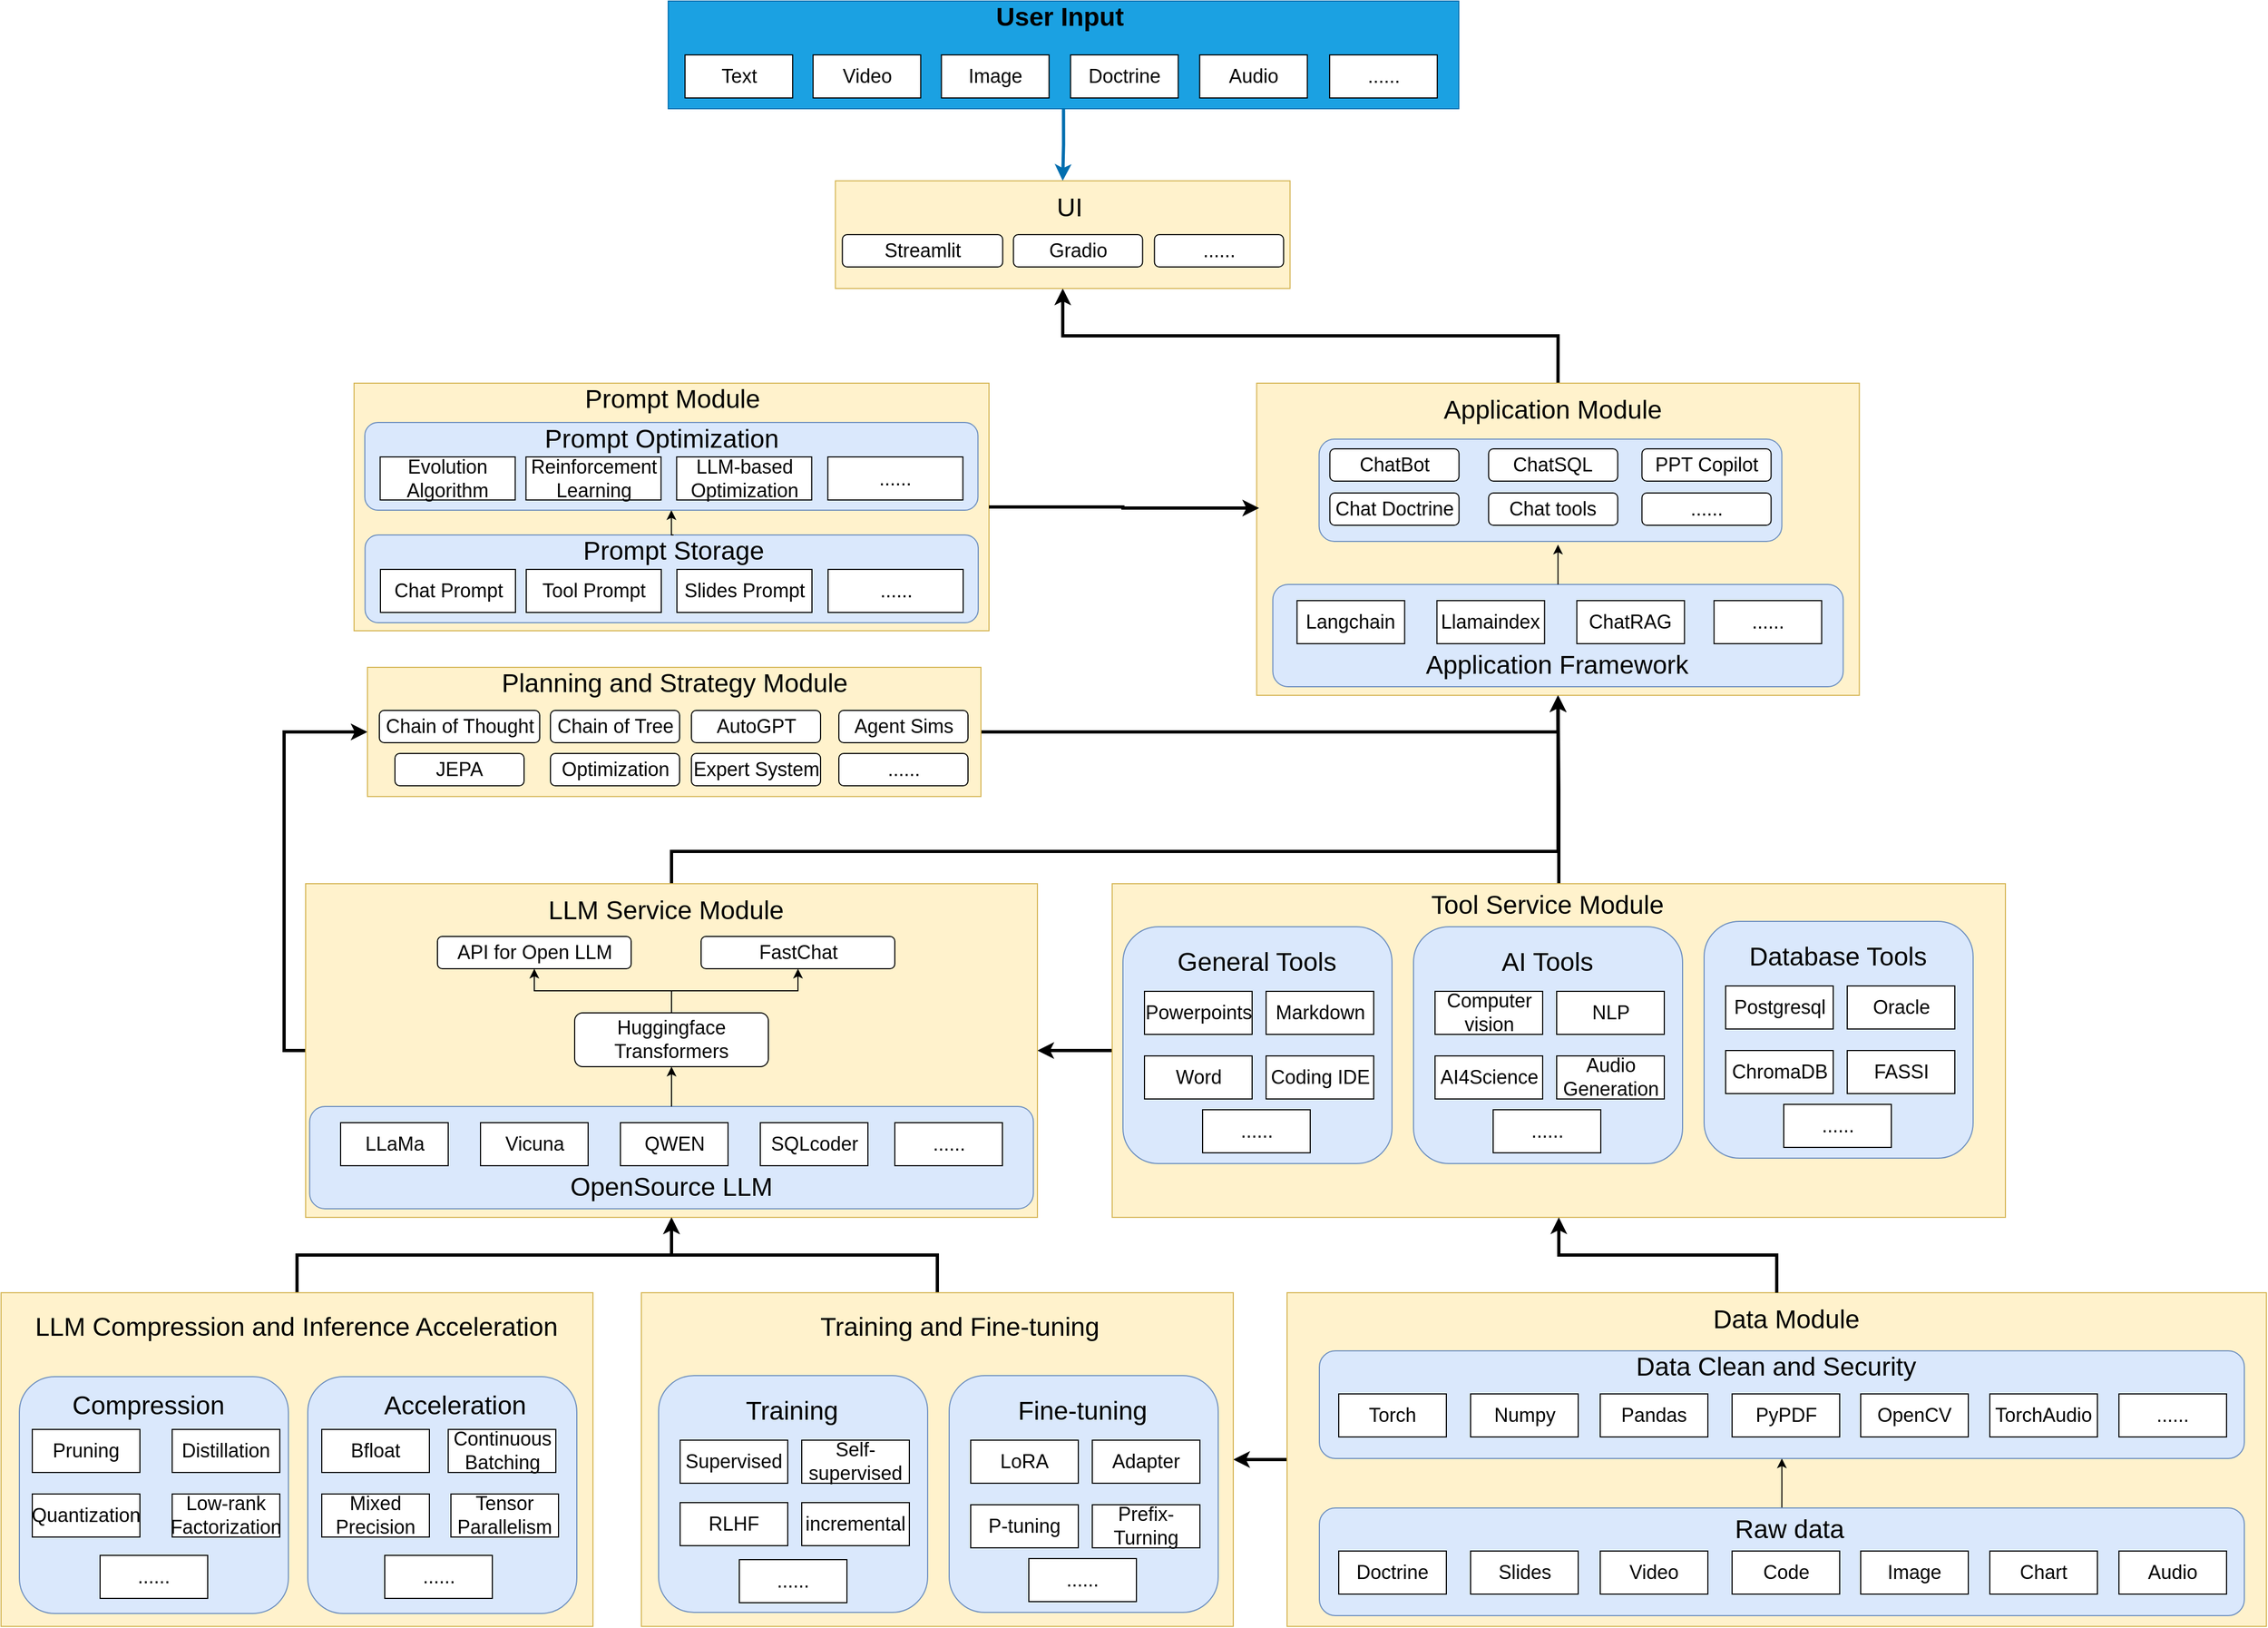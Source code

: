 <mxfile version="23.1.2" type="github">
  <diagram name="Page-1" id="74b105a0-9070-1c63-61bc-23e55f88626e">
    <mxGraphModel dx="4870" dy="3439" grid="1" gridSize="10" guides="1" tooltips="1" connect="1" arrows="1" fold="1" page="1" pageScale="1.5" pageWidth="1169" pageHeight="826" background="none" math="0" shadow="0">
      <root>
        <mxCell id="0" style=";html=1;" />
        <mxCell id="1" style=";html=1;" parent="0" />
        <mxCell id="ACV_3248lTwfBToLpWdP-65" style="edgeStyle=orthogonalEdgeStyle;rounded=0;orthogonalLoop=1;jettySize=auto;html=1;exitX=0.5;exitY=0;exitDx=0;exitDy=0;entryX=0.5;entryY=1;entryDx=0;entryDy=0;strokeWidth=3;" edge="1" parent="1" source="ACV_3248lTwfBToLpWdP-32" target="Xt9qdjApfpHrLMpdPrOk-26">
          <mxGeometry relative="1" as="geometry" />
        </mxCell>
        <mxCell id="ACV_3248lTwfBToLpWdP-32" value="" style="rounded=0;whiteSpace=wrap;html=1;fillColor=#fff2cc;strokeColor=#d6b656;" vertex="1" parent="1">
          <mxGeometry x="207" y="1120" width="550" height="310" as="geometry" />
        </mxCell>
        <mxCell id="ACV_3248lTwfBToLpWdP-61" value="" style="rounded=1;whiteSpace=wrap;html=1;fillColor=#dae8fc;strokeColor=#6c8ebf;" vertex="1" parent="1">
          <mxGeometry x="492" y="1198" width="250" height="220" as="geometry" />
        </mxCell>
        <mxCell id="ACV_3248lTwfBToLpWdP-59" value="" style="rounded=1;whiteSpace=wrap;html=1;fillColor=#dae8fc;strokeColor=#6c8ebf;" vertex="1" parent="1">
          <mxGeometry x="224" y="1198" width="250" height="220" as="geometry" />
        </mxCell>
        <mxCell id="ACV_3248lTwfBToLpWdP-60" value="&lt;font style=&quot;font-size: 24px;&quot;&gt;Compression&lt;/font&gt;" style="text;html=1;strokeColor=none;fillColor=none;align=center;verticalAlign=middle;whiteSpace=wrap;rounded=0;" vertex="1" parent="1">
          <mxGeometry x="251" y="1210" width="186" height="30" as="geometry" />
        </mxCell>
        <mxCell id="dG5a5I4tYh5ZI3J57kfK-214" style="edgeStyle=orthogonalEdgeStyle;rounded=0;orthogonalLoop=1;jettySize=auto;html=1;exitX=0.5;exitY=1;exitDx=0;exitDy=0;entryX=0.5;entryY=0;entryDx=0;entryDy=0;strokeWidth=3;fillColor=#1ba1e2;strokeColor=#006EAF;" parent="1" source="dG5a5I4tYh5ZI3J57kfK-210" target="dG5a5I4tYh5ZI3J57kfK-142" edge="1">
          <mxGeometry relative="1" as="geometry" />
        </mxCell>
        <mxCell id="dG5a5I4tYh5ZI3J57kfK-210" value="" style="rounded=0;whiteSpace=wrap;html=1;fillColor=#1ba1e2;strokeColor=#006EAF;fontColor=#ffffff;" parent="1" vertex="1">
          <mxGeometry x="826.94" y="-80" width="734.62" height="100" as="geometry" />
        </mxCell>
        <mxCell id="dG5a5I4tYh5ZI3J57kfK-162" value="" style="rounded=0;whiteSpace=wrap;html=1;fillColor=#fff2cc;strokeColor=#d6b656;" parent="1" vertex="1">
          <mxGeometry x="535.0" y="275" width="590" height="230" as="geometry" />
        </mxCell>
        <mxCell id="dG5a5I4tYh5ZI3J57kfK-176" value="" style="rounded=1;whiteSpace=wrap;html=1;fillColor=#dae8fc;strokeColor=#6c8ebf;" parent="1" vertex="1">
          <mxGeometry x="545.25" y="416" width="569.75" height="81.5" as="geometry" />
        </mxCell>
        <mxCell id="ACV_3248lTwfBToLpWdP-30" style="edgeStyle=orthogonalEdgeStyle;rounded=0;orthogonalLoop=1;jettySize=auto;html=1;exitX=0;exitY=0.5;exitDx=0;exitDy=0;entryX=1;entryY=0.5;entryDx=0;entryDy=0;strokeWidth=3;" edge="1" parent="1" source="dG5a5I4tYh5ZI3J57kfK-68" target="ACV_3248lTwfBToLpWdP-4">
          <mxGeometry relative="1" as="geometry" />
        </mxCell>
        <mxCell id="dG5a5I4tYh5ZI3J57kfK-68" value="" style="rounded=0;whiteSpace=wrap;html=1;fillColor=#fff2cc;strokeColor=#d6b656;" parent="1" vertex="1">
          <mxGeometry x="1402" y="1120" width="910" height="310" as="geometry" />
        </mxCell>
        <mxCell id="dG5a5I4tYh5ZI3J57kfK-102" style="edgeStyle=orthogonalEdgeStyle;rounded=0;orthogonalLoop=1;jettySize=auto;html=1;exitX=0.5;exitY=0;exitDx=0;exitDy=0;" parent="1" source="dG5a5I4tYh5ZI3J57kfK-91" target="dG5a5I4tYh5ZI3J57kfK-93" edge="1">
          <mxGeometry relative="1" as="geometry" />
        </mxCell>
        <mxCell id="dG5a5I4tYh5ZI3J57kfK-91" value="" style="rounded=1;whiteSpace=wrap;html=1;fillColor=#dae8fc;strokeColor=#6c8ebf;" parent="1" vertex="1">
          <mxGeometry x="1432" y="1320" width="859.5" height="100" as="geometry" />
        </mxCell>
        <mxCell id="dG5a5I4tYh5ZI3J57kfK-185" style="edgeStyle=orthogonalEdgeStyle;rounded=0;orthogonalLoop=1;jettySize=auto;html=1;exitX=0;exitY=0.5;exitDx=0;exitDy=0;entryX=1;entryY=0.5;entryDx=0;entryDy=0;strokeWidth=3;" parent="1" source="dG5a5I4tYh5ZI3J57kfK-27" target="Xt9qdjApfpHrLMpdPrOk-26" edge="1">
          <mxGeometry relative="1" as="geometry" />
        </mxCell>
        <mxCell id="dG5a5I4tYh5ZI3J57kfK-188" style="edgeStyle=orthogonalEdgeStyle;rounded=0;orthogonalLoop=1;jettySize=auto;html=1;exitX=0.5;exitY=0;exitDx=0;exitDy=0;entryX=0.5;entryY=1;entryDx=0;entryDy=0;strokeWidth=3;" parent="1" source="dG5a5I4tYh5ZI3J57kfK-27" target="dG5a5I4tYh5ZI3J57kfK-1" edge="1">
          <mxGeometry relative="1" as="geometry">
            <mxPoint x="828.621" y="590" as="targetPoint" />
          </mxGeometry>
        </mxCell>
        <mxCell id="dG5a5I4tYh5ZI3J57kfK-27" value="" style="rounded=0;whiteSpace=wrap;html=1;fillColor=#fff2cc;strokeColor=#d6b656;" parent="1" vertex="1">
          <mxGeometry x="1239.5" y="740" width="830" height="310" as="geometry" />
        </mxCell>
        <mxCell id="dG5a5I4tYh5ZI3J57kfK-51" value="" style="rounded=1;whiteSpace=wrap;html=1;fillColor=#dae8fc;strokeColor=#6c8ebf;" parent="1" vertex="1">
          <mxGeometry x="1249.5" y="780" width="250" height="220" as="geometry" />
        </mxCell>
        <mxCell id="dG5a5I4tYh5ZI3J57kfK-194" style="edgeStyle=orthogonalEdgeStyle;rounded=0;orthogonalLoop=1;jettySize=auto;html=1;exitX=0.5;exitY=0;exitDx=0;exitDy=0;strokeWidth=3;" parent="1" source="dG5a5I4tYh5ZI3J57kfK-1" target="dG5a5I4tYh5ZI3J57kfK-142" edge="1">
          <mxGeometry relative="1" as="geometry" />
        </mxCell>
        <mxCell id="dG5a5I4tYh5ZI3J57kfK-1" value="" style="rounded=0;whiteSpace=wrap;html=1;fillColor=#fff2cc;strokeColor=#d6b656;" parent="1" vertex="1">
          <mxGeometry x="1373.75" y="275" width="560" height="290" as="geometry" />
        </mxCell>
        <mxCell id="dG5a5I4tYh5ZI3J57kfK-22" value="" style="rounded=1;whiteSpace=wrap;html=1;fillColor=#dae8fc;strokeColor=#6c8ebf;" parent="1" vertex="1">
          <mxGeometry x="1431.75" y="327" width="430" height="95" as="geometry" />
        </mxCell>
        <mxCell id="dG5a5I4tYh5ZI3J57kfK-187" style="edgeStyle=orthogonalEdgeStyle;rounded=0;orthogonalLoop=1;jettySize=auto;html=1;exitX=0.5;exitY=0;exitDx=0;exitDy=0;entryX=0.5;entryY=1;entryDx=0;entryDy=0;strokeWidth=3;" parent="1" source="Xt9qdjApfpHrLMpdPrOk-26" target="dG5a5I4tYh5ZI3J57kfK-1" edge="1">
          <mxGeometry relative="1" as="geometry">
            <Array as="points">
              <mxPoint x="830" y="710" />
              <mxPoint x="1654" y="710" />
            </Array>
          </mxGeometry>
        </mxCell>
        <mxCell id="dG5a5I4tYh5ZI3J57kfK-192" style="edgeStyle=orthogonalEdgeStyle;rounded=0;orthogonalLoop=1;jettySize=auto;html=1;exitX=0;exitY=0.5;exitDx=0;exitDy=0;entryX=0;entryY=0.5;entryDx=0;entryDy=0;strokeWidth=3;" parent="1" source="Xt9qdjApfpHrLMpdPrOk-26" target="dG5a5I4tYh5ZI3J57kfK-121" edge="1">
          <mxGeometry relative="1" as="geometry" />
        </mxCell>
        <mxCell id="Xt9qdjApfpHrLMpdPrOk-26" value="" style="rounded=0;whiteSpace=wrap;html=1;fillColor=#fff2cc;strokeColor=#d6b656;" parent="1" vertex="1">
          <mxGeometry x="490" y="740" width="680" height="310" as="geometry" />
        </mxCell>
        <mxCell id="Xt9qdjApfpHrLMpdPrOk-20" value="" style="rounded=1;whiteSpace=wrap;html=1;fillColor=#dae8fc;strokeColor=#6c8ebf;" parent="1" vertex="1">
          <mxGeometry x="493.75" y="947" width="672.5" height="95" as="geometry" />
        </mxCell>
        <mxCell id="Xt9qdjApfpHrLMpdPrOk-1" value="&lt;font style=&quot;font-size: 18px;&quot;&gt;API for Open LLM&lt;/font&gt;" style="rounded=1;whiteSpace=wrap;html=1;" parent="1" vertex="1">
          <mxGeometry x="612.5" y="789" width="180" height="30" as="geometry" />
        </mxCell>
        <mxCell id="Xt9qdjApfpHrLMpdPrOk-6" value="&lt;font style=&quot;font-size: 18px;&quot;&gt;FastChat&lt;/font&gt;" style="rounded=1;whiteSpace=wrap;html=1;" parent="1" vertex="1">
          <mxGeometry x="857.5" y="789" width="180" height="30" as="geometry" />
        </mxCell>
        <mxCell id="dG5a5I4tYh5ZI3J57kfK-23" style="edgeStyle=orthogonalEdgeStyle;rounded=0;orthogonalLoop=1;jettySize=auto;html=1;exitX=0.5;exitY=0;exitDx=0;exitDy=0;" parent="1" source="Xt9qdjApfpHrLMpdPrOk-8" target="Xt9qdjApfpHrLMpdPrOk-1" edge="1">
          <mxGeometry relative="1" as="geometry" />
        </mxCell>
        <mxCell id="dG5a5I4tYh5ZI3J57kfK-24" style="edgeStyle=orthogonalEdgeStyle;rounded=0;orthogonalLoop=1;jettySize=auto;html=1;exitX=0.5;exitY=0;exitDx=0;exitDy=0;" parent="1" source="Xt9qdjApfpHrLMpdPrOk-8" target="Xt9qdjApfpHrLMpdPrOk-6" edge="1">
          <mxGeometry relative="1" as="geometry" />
        </mxCell>
        <mxCell id="Xt9qdjApfpHrLMpdPrOk-8" value="&lt;span style=&quot;font-size: 18px;&quot;&gt;Huggingface&lt;br&gt;Transformers&lt;br&gt;&lt;/span&gt;" style="rounded=1;whiteSpace=wrap;html=1;" parent="1" vertex="1">
          <mxGeometry x="740" y="860" width="180" height="50" as="geometry" />
        </mxCell>
        <mxCell id="Xt9qdjApfpHrLMpdPrOk-9" value="&lt;font style=&quot;font-size: 18px;&quot;&gt;LLaMa&lt;/font&gt;" style="rounded=0;whiteSpace=wrap;html=1;" parent="1" vertex="1">
          <mxGeometry x="522.5" y="962" width="100" height="40" as="geometry" />
        </mxCell>
        <mxCell id="Xt9qdjApfpHrLMpdPrOk-10" value="&lt;font style=&quot;font-size: 18px;&quot;&gt;Vicuna&lt;/font&gt;" style="rounded=0;whiteSpace=wrap;html=1;" parent="1" vertex="1">
          <mxGeometry x="652.5" y="962" width="100" height="40" as="geometry" />
        </mxCell>
        <mxCell id="Xt9qdjApfpHrLMpdPrOk-11" value="&lt;font style=&quot;font-size: 18px;&quot;&gt;QWEN&lt;/font&gt;" style="rounded=0;whiteSpace=wrap;html=1;" parent="1" vertex="1">
          <mxGeometry x="782.5" y="962" width="100" height="40" as="geometry" />
        </mxCell>
        <mxCell id="Xt9qdjApfpHrLMpdPrOk-12" value="&lt;span style=&quot;font-size: 18px;&quot;&gt;SQLcoder&lt;/span&gt;" style="rounded=0;whiteSpace=wrap;html=1;" parent="1" vertex="1">
          <mxGeometry x="912.5" y="962" width="100" height="40" as="geometry" />
        </mxCell>
        <mxCell id="Xt9qdjApfpHrLMpdPrOk-13" value="&lt;span style=&quot;font-size: 18px;&quot;&gt;......&lt;/span&gt;" style="rounded=0;whiteSpace=wrap;html=1;" parent="1" vertex="1">
          <mxGeometry x="1037.5" y="962" width="100" height="40" as="geometry" />
        </mxCell>
        <mxCell id="Xt9qdjApfpHrLMpdPrOk-21" value="&lt;font style=&quot;font-size: 24px;&quot;&gt;OpenSource LLM&lt;/font&gt;" style="text;html=1;strokeColor=none;fillColor=none;align=center;verticalAlign=middle;whiteSpace=wrap;rounded=0;" parent="1" vertex="1">
          <mxGeometry x="710" y="1012" width="240" height="20" as="geometry" />
        </mxCell>
        <mxCell id="Xt9qdjApfpHrLMpdPrOk-22" value="" style="endArrow=classic;html=1;rounded=0;entryX=0.5;entryY=1;entryDx=0;entryDy=0;exitX=0.5;exitY=0;exitDx=0;exitDy=0;" parent="1" source="Xt9qdjApfpHrLMpdPrOk-20" target="Xt9qdjApfpHrLMpdPrOk-8" edge="1">
          <mxGeometry width="50" height="50" relative="1" as="geometry">
            <mxPoint x="860" y="750" as="sourcePoint" />
            <mxPoint x="910" y="700" as="targetPoint" />
          </mxGeometry>
        </mxCell>
        <mxCell id="Xt9qdjApfpHrLMpdPrOk-25" value="&lt;font style=&quot;font-size: 24px;&quot;&gt;LLM Service Module&lt;/font&gt;" style="text;html=1;strokeColor=none;fillColor=none;align=center;verticalAlign=middle;whiteSpace=wrap;rounded=0;" parent="1" vertex="1">
          <mxGeometry x="690" y="750" width="270" height="30" as="geometry" />
        </mxCell>
        <mxCell id="dG5a5I4tYh5ZI3J57kfK-2" value="" style="rounded=1;whiteSpace=wrap;html=1;fillColor=#dae8fc;strokeColor=#6c8ebf;" parent="1" vertex="1">
          <mxGeometry x="1388.75" y="462" width="530" height="95" as="geometry" />
        </mxCell>
        <mxCell id="dG5a5I4tYh5ZI3J57kfK-4" value="&lt;font style=&quot;font-size: 18px;&quot;&gt;ChatBot&lt;/font&gt;" style="rounded=1;whiteSpace=wrap;html=1;" parent="1" vertex="1">
          <mxGeometry x="1441.75" y="336" width="120" height="30" as="geometry" />
        </mxCell>
        <mxCell id="dG5a5I4tYh5ZI3J57kfK-6" value="&lt;font style=&quot;font-size: 18px;&quot;&gt;Langchain&lt;/font&gt;" style="rounded=0;whiteSpace=wrap;html=1;" parent="1" vertex="1">
          <mxGeometry x="1411.25" y="477" width="100" height="40" as="geometry" />
        </mxCell>
        <mxCell id="dG5a5I4tYh5ZI3J57kfK-7" value="&lt;font style=&quot;font-size: 18px;&quot;&gt;Llamaindex&lt;/font&gt;" style="rounded=0;whiteSpace=wrap;html=1;" parent="1" vertex="1">
          <mxGeometry x="1541.25" y="477" width="100" height="40" as="geometry" />
        </mxCell>
        <mxCell id="dG5a5I4tYh5ZI3J57kfK-8" value="&lt;span style=&quot;font-size: 18px;&quot;&gt;ChatRAG&lt;/span&gt;" style="rounded=0;whiteSpace=wrap;html=1;" parent="1" vertex="1">
          <mxGeometry x="1671.25" y="477" width="100" height="40" as="geometry" />
        </mxCell>
        <mxCell id="dG5a5I4tYh5ZI3J57kfK-10" value="&lt;span style=&quot;font-size: 18px;&quot;&gt;......&lt;/span&gt;" style="rounded=0;whiteSpace=wrap;html=1;" parent="1" vertex="1">
          <mxGeometry x="1798.75" y="477" width="100" height="40" as="geometry" />
        </mxCell>
        <mxCell id="dG5a5I4tYh5ZI3J57kfK-11" value="&lt;span style=&quot;font-size: 24px;&quot;&gt;Application Framework&lt;/span&gt;" style="text;html=1;strokeColor=none;fillColor=none;align=center;verticalAlign=middle;whiteSpace=wrap;rounded=0;" parent="1" vertex="1">
          <mxGeometry x="1517.75" y="527" width="270" height="20" as="geometry" />
        </mxCell>
        <mxCell id="dG5a5I4tYh5ZI3J57kfK-12" value="" style="endArrow=classic;html=1;rounded=0;entryX=0.5;entryY=1;entryDx=0;entryDy=0;exitX=0.5;exitY=0;exitDx=0;exitDy=0;" parent="1" source="dG5a5I4tYh5ZI3J57kfK-2" edge="1">
          <mxGeometry width="50" height="50" relative="1" as="geometry">
            <mxPoint x="1683.75" y="265" as="sourcePoint" />
            <mxPoint x="1653.75" y="425.0" as="targetPoint" />
          </mxGeometry>
        </mxCell>
        <mxCell id="dG5a5I4tYh5ZI3J57kfK-15" value="&lt;font style=&quot;font-size: 24px;&quot;&gt;Application Module&lt;/font&gt;" style="text;html=1;strokeColor=none;fillColor=none;align=center;verticalAlign=middle;whiteSpace=wrap;rounded=0;" parent="1" vertex="1">
          <mxGeometry x="1514.25" y="285" width="270" height="30" as="geometry" />
        </mxCell>
        <mxCell id="dG5a5I4tYh5ZI3J57kfK-17" value="&lt;font style=&quot;font-size: 18px;&quot;&gt;ChatSQL&lt;/font&gt;" style="rounded=1;whiteSpace=wrap;html=1;" parent="1" vertex="1">
          <mxGeometry x="1589.25" y="336" width="120" height="30" as="geometry" />
        </mxCell>
        <mxCell id="dG5a5I4tYh5ZI3J57kfK-18" value="&lt;font style=&quot;font-size: 18px;&quot;&gt;PPT Copilot&lt;/font&gt;" style="rounded=1;whiteSpace=wrap;html=1;" parent="1" vertex="1">
          <mxGeometry x="1731.75" y="336" width="120" height="30" as="geometry" />
        </mxCell>
        <mxCell id="dG5a5I4tYh5ZI3J57kfK-19" value="&lt;font style=&quot;font-size: 18px;&quot;&gt;Chat Doctrine&lt;/font&gt;" style="rounded=1;whiteSpace=wrap;html=1;" parent="1" vertex="1">
          <mxGeometry x="1441.75" y="377" width="120" height="30" as="geometry" />
        </mxCell>
        <mxCell id="dG5a5I4tYh5ZI3J57kfK-20" value="&lt;span style=&quot;font-size: 18px;&quot;&gt;Chat tools&lt;/span&gt;" style="rounded=1;whiteSpace=wrap;html=1;" parent="1" vertex="1">
          <mxGeometry x="1589.25" y="377" width="120" height="30" as="geometry" />
        </mxCell>
        <mxCell id="dG5a5I4tYh5ZI3J57kfK-21" value="&lt;span style=&quot;font-size: 18px;&quot;&gt;......&lt;/span&gt;" style="rounded=1;whiteSpace=wrap;html=1;" parent="1" vertex="1">
          <mxGeometry x="1731.75" y="377" width="120" height="30" as="geometry" />
        </mxCell>
        <mxCell id="dG5a5I4tYh5ZI3J57kfK-34" value="&lt;font style=&quot;font-size: 18px;&quot;&gt;Powerpoints&lt;/font&gt;" style="rounded=0;whiteSpace=wrap;html=1;" parent="1" vertex="1">
          <mxGeometry x="1269.5" y="840" width="100" height="40" as="geometry" />
        </mxCell>
        <mxCell id="dG5a5I4tYh5ZI3J57kfK-41" value="&lt;span style=&quot;font-size: 24px;&quot;&gt;Tool Service Module&lt;/span&gt;" style="text;html=1;strokeColor=none;fillColor=none;align=center;verticalAlign=middle;whiteSpace=wrap;rounded=0;" parent="1" vertex="1">
          <mxGeometry x="1508.5" y="745" width="270" height="30" as="geometry" />
        </mxCell>
        <mxCell id="dG5a5I4tYh5ZI3J57kfK-42" value="&lt;font style=&quot;font-size: 18px;&quot;&gt;Markdown&lt;/font&gt;" style="rounded=0;whiteSpace=wrap;html=1;" parent="1" vertex="1">
          <mxGeometry x="1382.5" y="840" width="100" height="40" as="geometry" />
        </mxCell>
        <mxCell id="dG5a5I4tYh5ZI3J57kfK-43" value="&lt;font style=&quot;font-size: 18px;&quot;&gt;Coding IDE&lt;/font&gt;" style="rounded=0;whiteSpace=wrap;html=1;" parent="1" vertex="1">
          <mxGeometry x="1382.5" y="900" width="100" height="40" as="geometry" />
        </mxCell>
        <mxCell id="dG5a5I4tYh5ZI3J57kfK-44" value="&lt;span style=&quot;font-size: 18px;&quot;&gt;Word&lt;/span&gt;" style="rounded=0;whiteSpace=wrap;html=1;" parent="1" vertex="1">
          <mxGeometry x="1269.5" y="900" width="100" height="40" as="geometry" />
        </mxCell>
        <mxCell id="dG5a5I4tYh5ZI3J57kfK-45" value="&lt;span style=&quot;font-size: 18px;&quot;&gt;......&lt;/span&gt;" style="rounded=0;whiteSpace=wrap;html=1;" parent="1" vertex="1">
          <mxGeometry x="1323.5" y="950" width="100" height="40" as="geometry" />
        </mxCell>
        <mxCell id="dG5a5I4tYh5ZI3J57kfK-53" value="&lt;font style=&quot;font-size: 24px;&quot;&gt;General Tools&lt;/font&gt;" style="text;html=1;strokeColor=none;fillColor=none;align=center;verticalAlign=middle;whiteSpace=wrap;rounded=0;" parent="1" vertex="1">
          <mxGeometry x="1280.5" y="798" width="186" height="30" as="geometry" />
        </mxCell>
        <mxCell id="dG5a5I4tYh5ZI3J57kfK-54" value="" style="rounded=1;whiteSpace=wrap;html=1;fillColor=#dae8fc;strokeColor=#6c8ebf;" parent="1" vertex="1">
          <mxGeometry x="1519.5" y="780" width="250" height="220" as="geometry" />
        </mxCell>
        <mxCell id="dG5a5I4tYh5ZI3J57kfK-55" value="&lt;span style=&quot;font-size: 18px;&quot;&gt;Computer vision&lt;/span&gt;" style="rounded=0;whiteSpace=wrap;html=1;" parent="1" vertex="1">
          <mxGeometry x="1539.5" y="840" width="100" height="40" as="geometry" />
        </mxCell>
        <mxCell id="dG5a5I4tYh5ZI3J57kfK-56" value="&lt;font style=&quot;font-size: 18px;&quot;&gt;NLP&lt;/font&gt;" style="rounded=0;whiteSpace=wrap;html=1;" parent="1" vertex="1">
          <mxGeometry x="1652.5" y="840" width="100" height="40" as="geometry" />
        </mxCell>
        <mxCell id="dG5a5I4tYh5ZI3J57kfK-57" value="&lt;font style=&quot;font-size: 18px;&quot;&gt;Audio Generation&lt;/font&gt;" style="rounded=0;whiteSpace=wrap;html=1;" parent="1" vertex="1">
          <mxGeometry x="1652.5" y="900" width="100" height="40" as="geometry" />
        </mxCell>
        <mxCell id="dG5a5I4tYh5ZI3J57kfK-58" value="&lt;span style=&quot;font-size: 18px;&quot;&gt;AI4Science&lt;/span&gt;" style="rounded=0;whiteSpace=wrap;html=1;" parent="1" vertex="1">
          <mxGeometry x="1539.5" y="900" width="100" height="40" as="geometry" />
        </mxCell>
        <mxCell id="dG5a5I4tYh5ZI3J57kfK-59" value="&lt;span style=&quot;font-size: 18px;&quot;&gt;......&lt;/span&gt;" style="rounded=0;whiteSpace=wrap;html=1;" parent="1" vertex="1">
          <mxGeometry x="1593.5" y="950" width="100" height="40" as="geometry" />
        </mxCell>
        <mxCell id="dG5a5I4tYh5ZI3J57kfK-60" value="&lt;font style=&quot;font-size: 24px;&quot;&gt;AI Tools&lt;/font&gt;" style="text;html=1;strokeColor=none;fillColor=none;align=center;verticalAlign=middle;whiteSpace=wrap;rounded=0;" parent="1" vertex="1">
          <mxGeometry x="1550.5" y="798" width="186" height="30" as="geometry" />
        </mxCell>
        <mxCell id="dG5a5I4tYh5ZI3J57kfK-61" value="" style="rounded=1;whiteSpace=wrap;html=1;fillColor=#dae8fc;strokeColor=#6c8ebf;" parent="1" vertex="1">
          <mxGeometry x="1789.5" y="775" width="250" height="220" as="geometry" />
        </mxCell>
        <mxCell id="dG5a5I4tYh5ZI3J57kfK-62" value="&lt;span style=&quot;font-size: 18px;&quot;&gt;Postgresql&lt;/span&gt;" style="rounded=0;whiteSpace=wrap;html=1;" parent="1" vertex="1">
          <mxGeometry x="1809.5" y="835" width="100" height="40" as="geometry" />
        </mxCell>
        <mxCell id="dG5a5I4tYh5ZI3J57kfK-63" value="&lt;span style=&quot;font-size: 18px;&quot;&gt;Oracle&lt;/span&gt;" style="rounded=0;whiteSpace=wrap;html=1;" parent="1" vertex="1">
          <mxGeometry x="1922.5" y="835" width="100" height="40" as="geometry" />
        </mxCell>
        <mxCell id="dG5a5I4tYh5ZI3J57kfK-64" value="&lt;span style=&quot;font-size: 18px;&quot;&gt;FASSI&lt;/span&gt;" style="rounded=0;whiteSpace=wrap;html=1;" parent="1" vertex="1">
          <mxGeometry x="1922.5" y="895" width="100" height="40" as="geometry" />
        </mxCell>
        <mxCell id="dG5a5I4tYh5ZI3J57kfK-65" value="&lt;span style=&quot;font-size: 18px;&quot;&gt;ChromaDB&lt;/span&gt;" style="rounded=0;whiteSpace=wrap;html=1;" parent="1" vertex="1">
          <mxGeometry x="1809.5" y="895" width="100" height="40" as="geometry" />
        </mxCell>
        <mxCell id="dG5a5I4tYh5ZI3J57kfK-66" value="&lt;span style=&quot;font-size: 18px;&quot;&gt;......&lt;/span&gt;" style="rounded=0;whiteSpace=wrap;html=1;" parent="1" vertex="1">
          <mxGeometry x="1863.5" y="945" width="100" height="40" as="geometry" />
        </mxCell>
        <mxCell id="dG5a5I4tYh5ZI3J57kfK-67" value="&lt;font style=&quot;font-size: 24px;&quot;&gt;Database Tools&lt;/font&gt;" style="text;html=1;strokeColor=none;fillColor=none;align=center;verticalAlign=middle;whiteSpace=wrap;rounded=0;" parent="1" vertex="1">
          <mxGeometry x="1820.5" y="793" width="186" height="30" as="geometry" />
        </mxCell>
        <mxCell id="dG5a5I4tYh5ZI3J57kfK-78" value="&lt;font style=&quot;font-size: 24px;&quot;&gt;Data Module&lt;/font&gt;" style="text;html=1;strokeColor=none;fillColor=none;align=center;verticalAlign=middle;whiteSpace=wrap;rounded=0;" parent="1" vertex="1">
          <mxGeometry x="1730.5" y="1130" width="270" height="30" as="geometry" />
        </mxCell>
        <mxCell id="dG5a5I4tYh5ZI3J57kfK-84" value="&lt;span style=&quot;font-size: 18px;&quot;&gt;Doctrine&lt;/span&gt;" style="rounded=0;whiteSpace=wrap;html=1;" parent="1" vertex="1">
          <mxGeometry x="1450" y="1360" width="100" height="40" as="geometry" />
        </mxCell>
        <mxCell id="dG5a5I4tYh5ZI3J57kfK-85" value="&lt;span style=&quot;font-size: 18px;&quot;&gt;Slides&lt;/span&gt;" style="rounded=0;whiteSpace=wrap;html=1;" parent="1" vertex="1">
          <mxGeometry x="1572.5" y="1360" width="100" height="40" as="geometry" />
        </mxCell>
        <mxCell id="dG5a5I4tYh5ZI3J57kfK-86" value="&lt;span style=&quot;font-size: 18px;&quot;&gt;Video&lt;/span&gt;" style="rounded=0;whiteSpace=wrap;html=1;" parent="1" vertex="1">
          <mxGeometry x="1693" y="1360" width="100" height="40" as="geometry" />
        </mxCell>
        <mxCell id="dG5a5I4tYh5ZI3J57kfK-87" value="&lt;span style=&quot;font-size: 18px;&quot;&gt;Code&lt;/span&gt;" style="rounded=0;whiteSpace=wrap;html=1;" parent="1" vertex="1">
          <mxGeometry x="1815.5" y="1360" width="100" height="40" as="geometry" />
        </mxCell>
        <mxCell id="dG5a5I4tYh5ZI3J57kfK-88" value="&lt;span style=&quot;font-size: 18px;&quot;&gt;Image&lt;/span&gt;" style="rounded=0;whiteSpace=wrap;html=1;" parent="1" vertex="1">
          <mxGeometry x="1935" y="1360" width="100" height="40" as="geometry" />
        </mxCell>
        <mxCell id="dG5a5I4tYh5ZI3J57kfK-89" value="&lt;span style=&quot;font-size: 18px;&quot;&gt;Chart&lt;/span&gt;" style="rounded=0;whiteSpace=wrap;html=1;" parent="1" vertex="1">
          <mxGeometry x="2055" y="1360" width="100" height="40" as="geometry" />
        </mxCell>
        <mxCell id="dG5a5I4tYh5ZI3J57kfK-90" value="&lt;span style=&quot;font-size: 18px;&quot;&gt;Audio&lt;/span&gt;" style="rounded=0;whiteSpace=wrap;html=1;" parent="1" vertex="1">
          <mxGeometry x="2175" y="1360" width="100" height="40" as="geometry" />
        </mxCell>
        <mxCell id="dG5a5I4tYh5ZI3J57kfK-92" value="&lt;font style=&quot;font-size: 24px;&quot;&gt;Raw data&lt;/font&gt;" style="text;html=1;strokeColor=none;fillColor=none;align=center;verticalAlign=middle;whiteSpace=wrap;rounded=0;" parent="1" vertex="1">
          <mxGeometry x="1805.5" y="1325" width="126" height="30" as="geometry" />
        </mxCell>
        <mxCell id="dG5a5I4tYh5ZI3J57kfK-93" value="" style="rounded=1;whiteSpace=wrap;html=1;fillColor=#dae8fc;strokeColor=#6c8ebf;" parent="1" vertex="1">
          <mxGeometry x="1432" y="1174" width="859.5" height="100" as="geometry" />
        </mxCell>
        <mxCell id="dG5a5I4tYh5ZI3J57kfK-94" value="&lt;span style=&quot;font-size: 18px;&quot;&gt;Torch&lt;/span&gt;" style="rounded=0;whiteSpace=wrap;html=1;" parent="1" vertex="1">
          <mxGeometry x="1450" y="1214" width="100" height="40" as="geometry" />
        </mxCell>
        <mxCell id="dG5a5I4tYh5ZI3J57kfK-95" value="&lt;span style=&quot;font-size: 18px;&quot;&gt;Numpy&lt;/span&gt;" style="rounded=0;whiteSpace=wrap;html=1;" parent="1" vertex="1">
          <mxGeometry x="1572.5" y="1214" width="100" height="40" as="geometry" />
        </mxCell>
        <mxCell id="dG5a5I4tYh5ZI3J57kfK-96" value="&lt;span style=&quot;font-size: 18px;&quot;&gt;Pandas&lt;/span&gt;" style="rounded=0;whiteSpace=wrap;html=1;" parent="1" vertex="1">
          <mxGeometry x="1693" y="1214" width="100" height="40" as="geometry" />
        </mxCell>
        <mxCell id="dG5a5I4tYh5ZI3J57kfK-97" value="&lt;span style=&quot;font-size: 18px;&quot;&gt;PyPDF&lt;/span&gt;" style="rounded=0;whiteSpace=wrap;html=1;" parent="1" vertex="1">
          <mxGeometry x="1815.5" y="1214" width="100" height="40" as="geometry" />
        </mxCell>
        <mxCell id="dG5a5I4tYh5ZI3J57kfK-98" value="&lt;span style=&quot;font-size: 18px;&quot;&gt;OpenCV&lt;/span&gt;" style="rounded=0;whiteSpace=wrap;html=1;" parent="1" vertex="1">
          <mxGeometry x="1935" y="1214" width="100" height="40" as="geometry" />
        </mxCell>
        <mxCell id="dG5a5I4tYh5ZI3J57kfK-99" value="&lt;span style=&quot;font-size: 18px;&quot;&gt;TorchAudio&lt;/span&gt;" style="rounded=0;whiteSpace=wrap;html=1;" parent="1" vertex="1">
          <mxGeometry x="2055" y="1214" width="100" height="40" as="geometry" />
        </mxCell>
        <mxCell id="dG5a5I4tYh5ZI3J57kfK-100" value="&lt;span style=&quot;font-size: 18px;&quot;&gt;......&lt;/span&gt;" style="rounded=0;whiteSpace=wrap;html=1;" parent="1" vertex="1">
          <mxGeometry x="2175" y="1214" width="100" height="40" as="geometry" />
        </mxCell>
        <mxCell id="dG5a5I4tYh5ZI3J57kfK-101" value="&lt;font style=&quot;font-size: 24px;&quot;&gt;Data Clean and Security&lt;/font&gt;" style="text;html=1;strokeColor=none;fillColor=none;align=center;verticalAlign=middle;whiteSpace=wrap;rounded=0;" parent="1" vertex="1">
          <mxGeometry x="1723" y="1174" width="266.5" height="30" as="geometry" />
        </mxCell>
        <mxCell id="ACV_3248lTwfBToLpWdP-1" style="edgeStyle=orthogonalEdgeStyle;rounded=0;orthogonalLoop=1;jettySize=auto;html=1;exitX=1;exitY=0.5;exitDx=0;exitDy=0;entryX=0.5;entryY=1;entryDx=0;entryDy=0;strokeWidth=3;" edge="1" parent="1" source="dG5a5I4tYh5ZI3J57kfK-121" target="dG5a5I4tYh5ZI3J57kfK-1">
          <mxGeometry relative="1" as="geometry" />
        </mxCell>
        <mxCell id="dG5a5I4tYh5ZI3J57kfK-121" value="" style="rounded=0;whiteSpace=wrap;html=1;fillColor=#fff2cc;strokeColor=#d6b656;" parent="1" vertex="1">
          <mxGeometry x="547.5" y="539" width="570" height="120" as="geometry" />
        </mxCell>
        <mxCell id="dG5a5I4tYh5ZI3J57kfK-124" value="&lt;span style=&quot;font-size: 18px;&quot;&gt;Chain of Thought&lt;/span&gt;" style="rounded=1;whiteSpace=wrap;html=1;" parent="1" vertex="1">
          <mxGeometry x="558.5" y="579" width="149" height="30" as="geometry" />
        </mxCell>
        <mxCell id="dG5a5I4tYh5ZI3J57kfK-131" value="&lt;font style=&quot;font-size: 24px;&quot;&gt;Planning and Strategy Module&lt;/font&gt;" style="text;html=1;strokeColor=none;fillColor=none;align=center;verticalAlign=middle;whiteSpace=wrap;rounded=0;" parent="1" vertex="1">
          <mxGeometry x="648" y="539" width="369.5" height="30" as="geometry" />
        </mxCell>
        <mxCell id="dG5a5I4tYh5ZI3J57kfK-132" value="&lt;font style=&quot;font-size: 18px;&quot;&gt;Chain of Tree&lt;/font&gt;" style="rounded=1;whiteSpace=wrap;html=1;" parent="1" vertex="1">
          <mxGeometry x="717.5" y="579" width="120" height="30" as="geometry" />
        </mxCell>
        <mxCell id="dG5a5I4tYh5ZI3J57kfK-133" value="&lt;font style=&quot;font-size: 18px;&quot;&gt;AutoGPT&lt;/font&gt;" style="rounded=1;whiteSpace=wrap;html=1;" parent="1" vertex="1">
          <mxGeometry x="848.5" y="579" width="120" height="30" as="geometry" />
        </mxCell>
        <mxCell id="dG5a5I4tYh5ZI3J57kfK-134" value="&lt;font style=&quot;font-size: 18px;&quot;&gt;Agent Sims&lt;/font&gt;" style="rounded=1;whiteSpace=wrap;html=1;" parent="1" vertex="1">
          <mxGeometry x="985.5" y="579" width="120" height="30" as="geometry" />
        </mxCell>
        <mxCell id="dG5a5I4tYh5ZI3J57kfK-136" value="&lt;span style=&quot;font-size: 18px;&quot;&gt;Optimization&lt;/span&gt;" style="rounded=1;whiteSpace=wrap;html=1;" parent="1" vertex="1">
          <mxGeometry x="717.5" y="619" width="120" height="30" as="geometry" />
        </mxCell>
        <mxCell id="dG5a5I4tYh5ZI3J57kfK-138" value="&lt;span style=&quot;font-size: 18px;&quot;&gt;JEPA&lt;/span&gt;" style="rounded=1;whiteSpace=wrap;html=1;" parent="1" vertex="1">
          <mxGeometry x="573" y="619" width="120" height="30" as="geometry" />
        </mxCell>
        <mxCell id="dG5a5I4tYh5ZI3J57kfK-139" value="&lt;span style=&quot;font-size: 18px;&quot;&gt;Expert System&lt;/span&gt;" style="rounded=1;whiteSpace=wrap;html=1;" parent="1" vertex="1">
          <mxGeometry x="848.5" y="619" width="120" height="30" as="geometry" />
        </mxCell>
        <mxCell id="dG5a5I4tYh5ZI3J57kfK-140" value="&lt;span style=&quot;font-size: 18px;&quot;&gt;......&lt;/span&gt;" style="rounded=1;whiteSpace=wrap;html=1;" parent="1" vertex="1">
          <mxGeometry x="985.5" y="619" width="120" height="30" as="geometry" />
        </mxCell>
        <mxCell id="dG5a5I4tYh5ZI3J57kfK-142" value="" style="rounded=0;whiteSpace=wrap;html=1;fillColor=#fff2cc;strokeColor=#d6b656;" parent="1" vertex="1">
          <mxGeometry x="982.25" y="87" width="422.5" height="100" as="geometry" />
        </mxCell>
        <mxCell id="dG5a5I4tYh5ZI3J57kfK-152" value="&lt;font style=&quot;font-size: 24px;&quot;&gt;UI&lt;/font&gt;" style="text;html=1;strokeColor=none;fillColor=none;align=center;verticalAlign=middle;whiteSpace=wrap;rounded=0;" parent="1" vertex="1">
          <mxGeometry x="1064.75" y="97" width="270" height="30" as="geometry" />
        </mxCell>
        <mxCell id="dG5a5I4tYh5ZI3J57kfK-158" value="&lt;span style=&quot;font-size: 18px;&quot;&gt;Streamlit&lt;/span&gt;" style="rounded=1;whiteSpace=wrap;html=1;" parent="1" vertex="1">
          <mxGeometry x="988.75" y="137" width="149" height="30" as="geometry" />
        </mxCell>
        <mxCell id="dG5a5I4tYh5ZI3J57kfK-159" value="&lt;font style=&quot;font-size: 18px;&quot;&gt;Gradio&lt;/font&gt;" style="rounded=1;whiteSpace=wrap;html=1;" parent="1" vertex="1">
          <mxGeometry x="1147.75" y="137" width="120" height="30" as="geometry" />
        </mxCell>
        <mxCell id="dG5a5I4tYh5ZI3J57kfK-160" value="&lt;font style=&quot;font-size: 18px;&quot;&gt;......&lt;/font&gt;" style="rounded=1;whiteSpace=wrap;html=1;" parent="1" vertex="1">
          <mxGeometry x="1278.75" y="137" width="120" height="30" as="geometry" />
        </mxCell>
        <mxCell id="dG5a5I4tYh5ZI3J57kfK-164" value="&lt;font style=&quot;font-size: 24px;&quot;&gt;Prompt Module&lt;/font&gt;" style="text;html=1;strokeColor=none;fillColor=none;align=center;verticalAlign=middle;whiteSpace=wrap;rounded=0;" parent="1" vertex="1">
          <mxGeometry x="645.75" y="275" width="369.5" height="30" as="geometry" />
        </mxCell>
        <mxCell id="dG5a5I4tYh5ZI3J57kfK-172" value="&lt;span style=&quot;font-size: 18px;&quot;&gt;Chat Prompt&lt;/span&gt;" style="rounded=0;whiteSpace=wrap;html=1;" parent="1" vertex="1">
          <mxGeometry x="559.5" y="448" width="125.5" height="40" as="geometry" />
        </mxCell>
        <mxCell id="dG5a5I4tYh5ZI3J57kfK-173" value="&lt;span style=&quot;font-size: 18px;&quot;&gt;Tool Prompt&lt;/span&gt;" style="rounded=0;whiteSpace=wrap;html=1;" parent="1" vertex="1">
          <mxGeometry x="695.0" y="448" width="125.5" height="40" as="geometry" />
        </mxCell>
        <mxCell id="dG5a5I4tYh5ZI3J57kfK-174" value="&lt;span style=&quot;font-size: 18px;&quot;&gt;Slides Prompt&lt;/span&gt;" style="rounded=0;whiteSpace=wrap;html=1;" parent="1" vertex="1">
          <mxGeometry x="835.0" y="448" width="125.5" height="40" as="geometry" />
        </mxCell>
        <mxCell id="dG5a5I4tYh5ZI3J57kfK-175" value="&lt;span style=&quot;font-size: 18px;&quot;&gt;......&lt;/span&gt;" style="rounded=0;whiteSpace=wrap;html=1;" parent="1" vertex="1">
          <mxGeometry x="975.5" y="448" width="125.5" height="40" as="geometry" />
        </mxCell>
        <mxCell id="dG5a5I4tYh5ZI3J57kfK-184" style="edgeStyle=orthogonalEdgeStyle;rounded=0;orthogonalLoop=1;jettySize=auto;html=1;exitX=0.5;exitY=0;exitDx=0;exitDy=0;entryX=0.5;entryY=1;entryDx=0;entryDy=0;" parent="1" source="dG5a5I4tYh5ZI3J57kfK-177" target="dG5a5I4tYh5ZI3J57kfK-178" edge="1">
          <mxGeometry relative="1" as="geometry" />
        </mxCell>
        <mxCell id="dG5a5I4tYh5ZI3J57kfK-177" value="&lt;font style=&quot;font-size: 24px;&quot;&gt;Prompt Storage&lt;/font&gt;" style="text;html=1;strokeColor=none;fillColor=none;align=center;verticalAlign=middle;whiteSpace=wrap;rounded=0;" parent="1" vertex="1">
          <mxGeometry x="729.75" y="416" width="204.25" height="30" as="geometry" />
        </mxCell>
        <mxCell id="dG5a5I4tYh5ZI3J57kfK-178" value="" style="rounded=1;whiteSpace=wrap;html=1;fillColor=#dae8fc;strokeColor=#6c8ebf;" parent="1" vertex="1">
          <mxGeometry x="545.0" y="311.5" width="569.75" height="81.5" as="geometry" />
        </mxCell>
        <mxCell id="dG5a5I4tYh5ZI3J57kfK-179" value="&lt;span style=&quot;font-size: 18px;&quot;&gt;Evolution Algorithm&lt;/span&gt;" style="rounded=0;whiteSpace=wrap;html=1;" parent="1" vertex="1">
          <mxGeometry x="559.25" y="343.5" width="125.5" height="40" as="geometry" />
        </mxCell>
        <mxCell id="dG5a5I4tYh5ZI3J57kfK-180" value="&lt;span style=&quot;font-size: 18px;&quot;&gt;Reinforcement&lt;br&gt;Learning&lt;br&gt;&lt;/span&gt;" style="rounded=0;whiteSpace=wrap;html=1;" parent="1" vertex="1">
          <mxGeometry x="694.75" y="343.5" width="125.5" height="40" as="geometry" />
        </mxCell>
        <mxCell id="dG5a5I4tYh5ZI3J57kfK-181" value="&lt;span style=&quot;font-size: 18px;&quot;&gt;LLM-based&lt;br&gt;Optimization&lt;br&gt;&lt;/span&gt;" style="rounded=0;whiteSpace=wrap;html=1;" parent="1" vertex="1">
          <mxGeometry x="834.75" y="343.5" width="125.5" height="40" as="geometry" />
        </mxCell>
        <mxCell id="dG5a5I4tYh5ZI3J57kfK-182" value="&lt;span style=&quot;font-size: 18px;&quot;&gt;......&lt;/span&gt;" style="rounded=0;whiteSpace=wrap;html=1;" parent="1" vertex="1">
          <mxGeometry x="975.25" y="343.5" width="125.5" height="40" as="geometry" />
        </mxCell>
        <mxCell id="dG5a5I4tYh5ZI3J57kfK-183" value="&lt;font style=&quot;font-size: 24px;&quot;&gt;Prompt Optimization&lt;/font&gt;" style="text;html=1;strokeColor=none;fillColor=none;align=center;verticalAlign=middle;whiteSpace=wrap;rounded=0;" parent="1" vertex="1">
          <mxGeometry x="681.0" y="311.5" width="279.5" height="30" as="geometry" />
        </mxCell>
        <mxCell id="dG5a5I4tYh5ZI3J57kfK-193" style="edgeStyle=orthogonalEdgeStyle;rounded=0;orthogonalLoop=1;jettySize=auto;html=1;exitX=1;exitY=0.5;exitDx=0;exitDy=0;entryX=0.004;entryY=0.4;entryDx=0;entryDy=0;entryPerimeter=0;strokeWidth=3;" parent="1" source="dG5a5I4tYh5ZI3J57kfK-162" target="dG5a5I4tYh5ZI3J57kfK-1" edge="1">
          <mxGeometry relative="1" as="geometry" />
        </mxCell>
        <mxCell id="dG5a5I4tYh5ZI3J57kfK-202" value="&lt;span style=&quot;font-size: 18px;&quot;&gt;Text&lt;/span&gt;" style="rounded=0;whiteSpace=wrap;html=1;" parent="1" vertex="1">
          <mxGeometry x="842.56" y="-30" width="100" height="40" as="geometry" />
        </mxCell>
        <mxCell id="dG5a5I4tYh5ZI3J57kfK-204" value="&lt;span style=&quot;font-size: 18px;&quot;&gt;Video&lt;/span&gt;" style="rounded=0;whiteSpace=wrap;html=1;" parent="1" vertex="1">
          <mxGeometry x="961.56" y="-30" width="100" height="40" as="geometry" />
        </mxCell>
        <mxCell id="dG5a5I4tYh5ZI3J57kfK-206" value="&lt;span style=&quot;font-size: 18px;&quot;&gt;Image&lt;/span&gt;" style="rounded=0;whiteSpace=wrap;html=1;" parent="1" vertex="1">
          <mxGeometry x="1080.81" y="-30" width="100" height="40" as="geometry" />
        </mxCell>
        <mxCell id="dG5a5I4tYh5ZI3J57kfK-207" value="&lt;span style=&quot;font-size: 18px;&quot;&gt;Doctrine&lt;/span&gt;" style="rounded=0;whiteSpace=wrap;html=1;" parent="1" vertex="1">
          <mxGeometry x="1200.81" y="-30" width="100" height="40" as="geometry" />
        </mxCell>
        <mxCell id="dG5a5I4tYh5ZI3J57kfK-208" value="&lt;span style=&quot;font-size: 18px;&quot;&gt;Audio&lt;/span&gt;" style="rounded=0;whiteSpace=wrap;html=1;" parent="1" vertex="1">
          <mxGeometry x="1320.81" y="-30" width="100" height="40" as="geometry" />
        </mxCell>
        <mxCell id="dG5a5I4tYh5ZI3J57kfK-209" value="&lt;font style=&quot;font-size: 24px;&quot;&gt;&lt;b&gt;User Input&lt;/b&gt;&lt;/font&gt;" style="text;html=1;strokeColor=none;fillColor=none;align=center;verticalAlign=middle;whiteSpace=wrap;rounded=0;" parent="1" vertex="1">
          <mxGeometry x="1128.06" y="-80" width="126" height="30" as="geometry" />
        </mxCell>
        <mxCell id="dG5a5I4tYh5ZI3J57kfK-212" value="&lt;span style=&quot;font-size: 18px;&quot;&gt;......&lt;/span&gt;" style="rounded=0;whiteSpace=wrap;html=1;" parent="1" vertex="1">
          <mxGeometry x="1441.56" y="-30" width="100" height="40" as="geometry" />
        </mxCell>
        <mxCell id="ACV_3248lTwfBToLpWdP-31" style="edgeStyle=orthogonalEdgeStyle;rounded=0;orthogonalLoop=1;jettySize=auto;html=1;exitX=0.5;exitY=0;exitDx=0;exitDy=0;strokeWidth=3;entryX=0.5;entryY=1;entryDx=0;entryDy=0;" edge="1" parent="1" source="ACV_3248lTwfBToLpWdP-4" target="Xt9qdjApfpHrLMpdPrOk-26">
          <mxGeometry relative="1" as="geometry">
            <mxPoint x="830" y="1060" as="targetPoint" />
          </mxGeometry>
        </mxCell>
        <mxCell id="ACV_3248lTwfBToLpWdP-4" value="" style="rounded=0;whiteSpace=wrap;html=1;fillColor=#fff2cc;strokeColor=#d6b656;" vertex="1" parent="1">
          <mxGeometry x="802" y="1120" width="550" height="310" as="geometry" />
        </mxCell>
        <mxCell id="ACV_3248lTwfBToLpWdP-5" value="&lt;font style=&quot;font-size: 24px;&quot;&gt;Training and Fine-tuning&lt;/font&gt;" style="text;html=1;strokeColor=none;fillColor=none;align=center;verticalAlign=middle;whiteSpace=wrap;rounded=0;" vertex="1" parent="1">
          <mxGeometry x="963" y="1137" width="270" height="30" as="geometry" />
        </mxCell>
        <mxCell id="ACV_3248lTwfBToLpWdP-13" value="" style="rounded=1;whiteSpace=wrap;html=1;fillColor=#dae8fc;strokeColor=#6c8ebf;" vertex="1" parent="1">
          <mxGeometry x="818" y="1197" width="250" height="220" as="geometry" />
        </mxCell>
        <mxCell id="ACV_3248lTwfBToLpWdP-14" value="&lt;font style=&quot;font-size: 18px;&quot;&gt;Supervised&lt;br&gt;&lt;/font&gt;" style="rounded=0;whiteSpace=wrap;html=1;" vertex="1" parent="1">
          <mxGeometry x="838" y="1257" width="100" height="40" as="geometry" />
        </mxCell>
        <mxCell id="ACV_3248lTwfBToLpWdP-15" value="&lt;span style=&quot;font-size: 18px;&quot;&gt;Self-supervised&lt;/span&gt;" style="rounded=0;whiteSpace=wrap;html=1;" vertex="1" parent="1">
          <mxGeometry x="951" y="1257" width="100" height="40" as="geometry" />
        </mxCell>
        <mxCell id="ACV_3248lTwfBToLpWdP-16" value="&lt;span style=&quot;font-size: 18px;&quot;&gt;incremental&lt;/span&gt;" style="rounded=0;whiteSpace=wrap;html=1;" vertex="1" parent="1">
          <mxGeometry x="951" y="1315" width="100" height="40" as="geometry" />
        </mxCell>
        <mxCell id="ACV_3248lTwfBToLpWdP-17" value="&lt;span style=&quot;font-size: 18px;&quot;&gt;RLHF&lt;/span&gt;" style="rounded=0;whiteSpace=wrap;html=1;" vertex="1" parent="1">
          <mxGeometry x="838" y="1315" width="100" height="40" as="geometry" />
        </mxCell>
        <mxCell id="ACV_3248lTwfBToLpWdP-19" value="&lt;font style=&quot;font-size: 24px;&quot;&gt;Training&lt;/font&gt;" style="text;html=1;strokeColor=none;fillColor=none;align=center;verticalAlign=middle;whiteSpace=wrap;rounded=0;" vertex="1" parent="1">
          <mxGeometry x="849" y="1215" width="186" height="30" as="geometry" />
        </mxCell>
        <mxCell id="ACV_3248lTwfBToLpWdP-20" value="" style="rounded=1;whiteSpace=wrap;html=1;fillColor=#dae8fc;strokeColor=#6c8ebf;" vertex="1" parent="1">
          <mxGeometry x="1088" y="1197" width="250" height="220" as="geometry" />
        </mxCell>
        <mxCell id="ACV_3248lTwfBToLpWdP-21" value="&lt;span style=&quot;font-size: 18px;&quot;&gt;LoRA&lt;/span&gt;" style="rounded=0;whiteSpace=wrap;html=1;" vertex="1" parent="1">
          <mxGeometry x="1108" y="1257" width="100" height="40" as="geometry" />
        </mxCell>
        <mxCell id="ACV_3248lTwfBToLpWdP-22" value="&lt;font style=&quot;font-size: 18px;&quot;&gt;Adapter&lt;/font&gt;" style="rounded=0;whiteSpace=wrap;html=1;" vertex="1" parent="1">
          <mxGeometry x="1221" y="1257" width="100" height="40" as="geometry" />
        </mxCell>
        <mxCell id="ACV_3248lTwfBToLpWdP-23" value="&lt;font style=&quot;font-size: 18px;&quot;&gt;Prefix-Turning&lt;/font&gt;" style="rounded=0;whiteSpace=wrap;html=1;" vertex="1" parent="1">
          <mxGeometry x="1221" y="1317" width="100" height="40" as="geometry" />
        </mxCell>
        <mxCell id="ACV_3248lTwfBToLpWdP-24" value="&lt;span style=&quot;font-size: 18px;&quot;&gt;P-tuning&lt;br&gt;&lt;/span&gt;" style="rounded=0;whiteSpace=wrap;html=1;" vertex="1" parent="1">
          <mxGeometry x="1108" y="1317" width="100" height="40" as="geometry" />
        </mxCell>
        <mxCell id="ACV_3248lTwfBToLpWdP-25" value="&lt;span style=&quot;font-size: 18px;&quot;&gt;......&lt;/span&gt;" style="rounded=0;whiteSpace=wrap;html=1;" vertex="1" parent="1">
          <mxGeometry x="1162" y="1367" width="100" height="40" as="geometry" />
        </mxCell>
        <mxCell id="ACV_3248lTwfBToLpWdP-26" value="&lt;font style=&quot;font-size: 24px;&quot;&gt;Fine-tuning&lt;/font&gt;" style="text;html=1;strokeColor=none;fillColor=none;align=center;verticalAlign=middle;whiteSpace=wrap;rounded=0;" vertex="1" parent="1">
          <mxGeometry x="1119" y="1215" width="186" height="30" as="geometry" />
        </mxCell>
        <mxCell id="ACV_3248lTwfBToLpWdP-27" value="&lt;span style=&quot;font-size: 18px;&quot;&gt;......&lt;/span&gt;" style="rounded=0;whiteSpace=wrap;html=1;" vertex="1" parent="1">
          <mxGeometry x="893" y="1368" width="100" height="40" as="geometry" />
        </mxCell>
        <mxCell id="ACV_3248lTwfBToLpWdP-33" value="&lt;span style=&quot;font-size: 24px;&quot;&gt;LLM Compression and Inference Acceleration&lt;/span&gt;" style="text;html=1;strokeColor=none;fillColor=none;align=center;verticalAlign=middle;whiteSpace=wrap;rounded=0;" vertex="1" parent="1">
          <mxGeometry x="218" y="1137" width="527" height="30" as="geometry" />
        </mxCell>
        <mxCell id="ACV_3248lTwfBToLpWdP-48" value="&lt;font style=&quot;font-size: 18px;&quot;&gt;Pruning&lt;/font&gt;" style="rounded=0;whiteSpace=wrap;html=1;" vertex="1" parent="1">
          <mxGeometry x="236" y="1247" width="100" height="40" as="geometry" />
        </mxCell>
        <mxCell id="ACV_3248lTwfBToLpWdP-49" value="&lt;span style=&quot;font-size: 18px;&quot;&gt;Distillation&lt;/span&gt;" style="rounded=0;whiteSpace=wrap;html=1;" vertex="1" parent="1">
          <mxGeometry x="366" y="1247" width="100" height="40" as="geometry" />
        </mxCell>
        <mxCell id="ACV_3248lTwfBToLpWdP-50" value="&lt;span style=&quot;font-size: 18px;&quot;&gt;Quantization&lt;/span&gt;" style="rounded=0;whiteSpace=wrap;html=1;" vertex="1" parent="1">
          <mxGeometry x="236" y="1307" width="100" height="40" as="geometry" />
        </mxCell>
        <mxCell id="ACV_3248lTwfBToLpWdP-51" style="edgeStyle=orthogonalEdgeStyle;rounded=0;orthogonalLoop=1;jettySize=auto;html=1;exitX=0.5;exitY=1;exitDx=0;exitDy=0;" edge="1" parent="1" source="ACV_3248lTwfBToLpWdP-50" target="ACV_3248lTwfBToLpWdP-50">
          <mxGeometry relative="1" as="geometry" />
        </mxCell>
        <mxCell id="ACV_3248lTwfBToLpWdP-52" value="&lt;font style=&quot;font-size: 18px;&quot;&gt;Tensor Parallelism&lt;/font&gt;" style="rounded=0;whiteSpace=wrap;html=1;" vertex="1" parent="1">
          <mxGeometry x="625" y="1307" width="100" height="40" as="geometry" />
        </mxCell>
        <mxCell id="ACV_3248lTwfBToLpWdP-53" value="&lt;span style=&quot;font-size: 18px;&quot;&gt;Mixed Precision&lt;/span&gt;" style="rounded=0;whiteSpace=wrap;html=1;" vertex="1" parent="1">
          <mxGeometry x="505" y="1307" width="100" height="40" as="geometry" />
        </mxCell>
        <mxCell id="ACV_3248lTwfBToLpWdP-54" value="&lt;span style=&quot;font-size: 18px;&quot;&gt;Bfloat&lt;/span&gt;" style="rounded=0;whiteSpace=wrap;html=1;" vertex="1" parent="1">
          <mxGeometry x="505" y="1247" width="100" height="40" as="geometry" />
        </mxCell>
        <mxCell id="ACV_3248lTwfBToLpWdP-55" style="edgeStyle=orthogonalEdgeStyle;rounded=0;orthogonalLoop=1;jettySize=auto;html=1;exitX=0.5;exitY=1;exitDx=0;exitDy=0;" edge="1" parent="1" source="ACV_3248lTwfBToLpWdP-54" target="ACV_3248lTwfBToLpWdP-54">
          <mxGeometry relative="1" as="geometry" />
        </mxCell>
        <mxCell id="ACV_3248lTwfBToLpWdP-56" value="&lt;span style=&quot;font-size: 18px;&quot;&gt;Low-rank&lt;br&gt;Factorization&lt;br&gt;&lt;/span&gt;" style="rounded=0;whiteSpace=wrap;html=1;" vertex="1" parent="1">
          <mxGeometry x="366" y="1307" width="100" height="40" as="geometry" />
        </mxCell>
        <mxCell id="ACV_3248lTwfBToLpWdP-57" value="&lt;span style=&quot;font-size: 18px;&quot;&gt;Continuous&lt;br&gt;Batching&lt;br&gt;&lt;/span&gt;" style="rounded=0;whiteSpace=wrap;html=1;" vertex="1" parent="1">
          <mxGeometry x="622.5" y="1247" width="100" height="40" as="geometry" />
        </mxCell>
        <mxCell id="ACV_3248lTwfBToLpWdP-62" value="&lt;span style=&quot;font-size: 18px;&quot;&gt;......&lt;/span&gt;" style="rounded=0;whiteSpace=wrap;html=1;" vertex="1" parent="1">
          <mxGeometry x="299" y="1364" width="100" height="40" as="geometry" />
        </mxCell>
        <mxCell id="ACV_3248lTwfBToLpWdP-63" value="&lt;font style=&quot;font-size: 24px;&quot;&gt;Acceleration&lt;/font&gt;" style="text;html=1;strokeColor=none;fillColor=none;align=center;verticalAlign=middle;whiteSpace=wrap;rounded=0;" vertex="1" parent="1">
          <mxGeometry x="535.5" y="1210" width="186" height="30" as="geometry" />
        </mxCell>
        <mxCell id="ACV_3248lTwfBToLpWdP-64" value="&lt;span style=&quot;font-size: 18px;&quot;&gt;......&lt;/span&gt;" style="rounded=0;whiteSpace=wrap;html=1;" vertex="1" parent="1">
          <mxGeometry x="563.5" y="1364" width="100" height="40" as="geometry" />
        </mxCell>
        <mxCell id="ACV_3248lTwfBToLpWdP-66" style="edgeStyle=orthogonalEdgeStyle;rounded=0;orthogonalLoop=1;jettySize=auto;html=1;exitX=0.5;exitY=0;exitDx=0;exitDy=0;entryX=0.5;entryY=1;entryDx=0;entryDy=0;strokeWidth=3;" edge="1" parent="1" source="dG5a5I4tYh5ZI3J57kfK-68" target="dG5a5I4tYh5ZI3J57kfK-27">
          <mxGeometry relative="1" as="geometry" />
        </mxCell>
      </root>
    </mxGraphModel>
  </diagram>
</mxfile>
